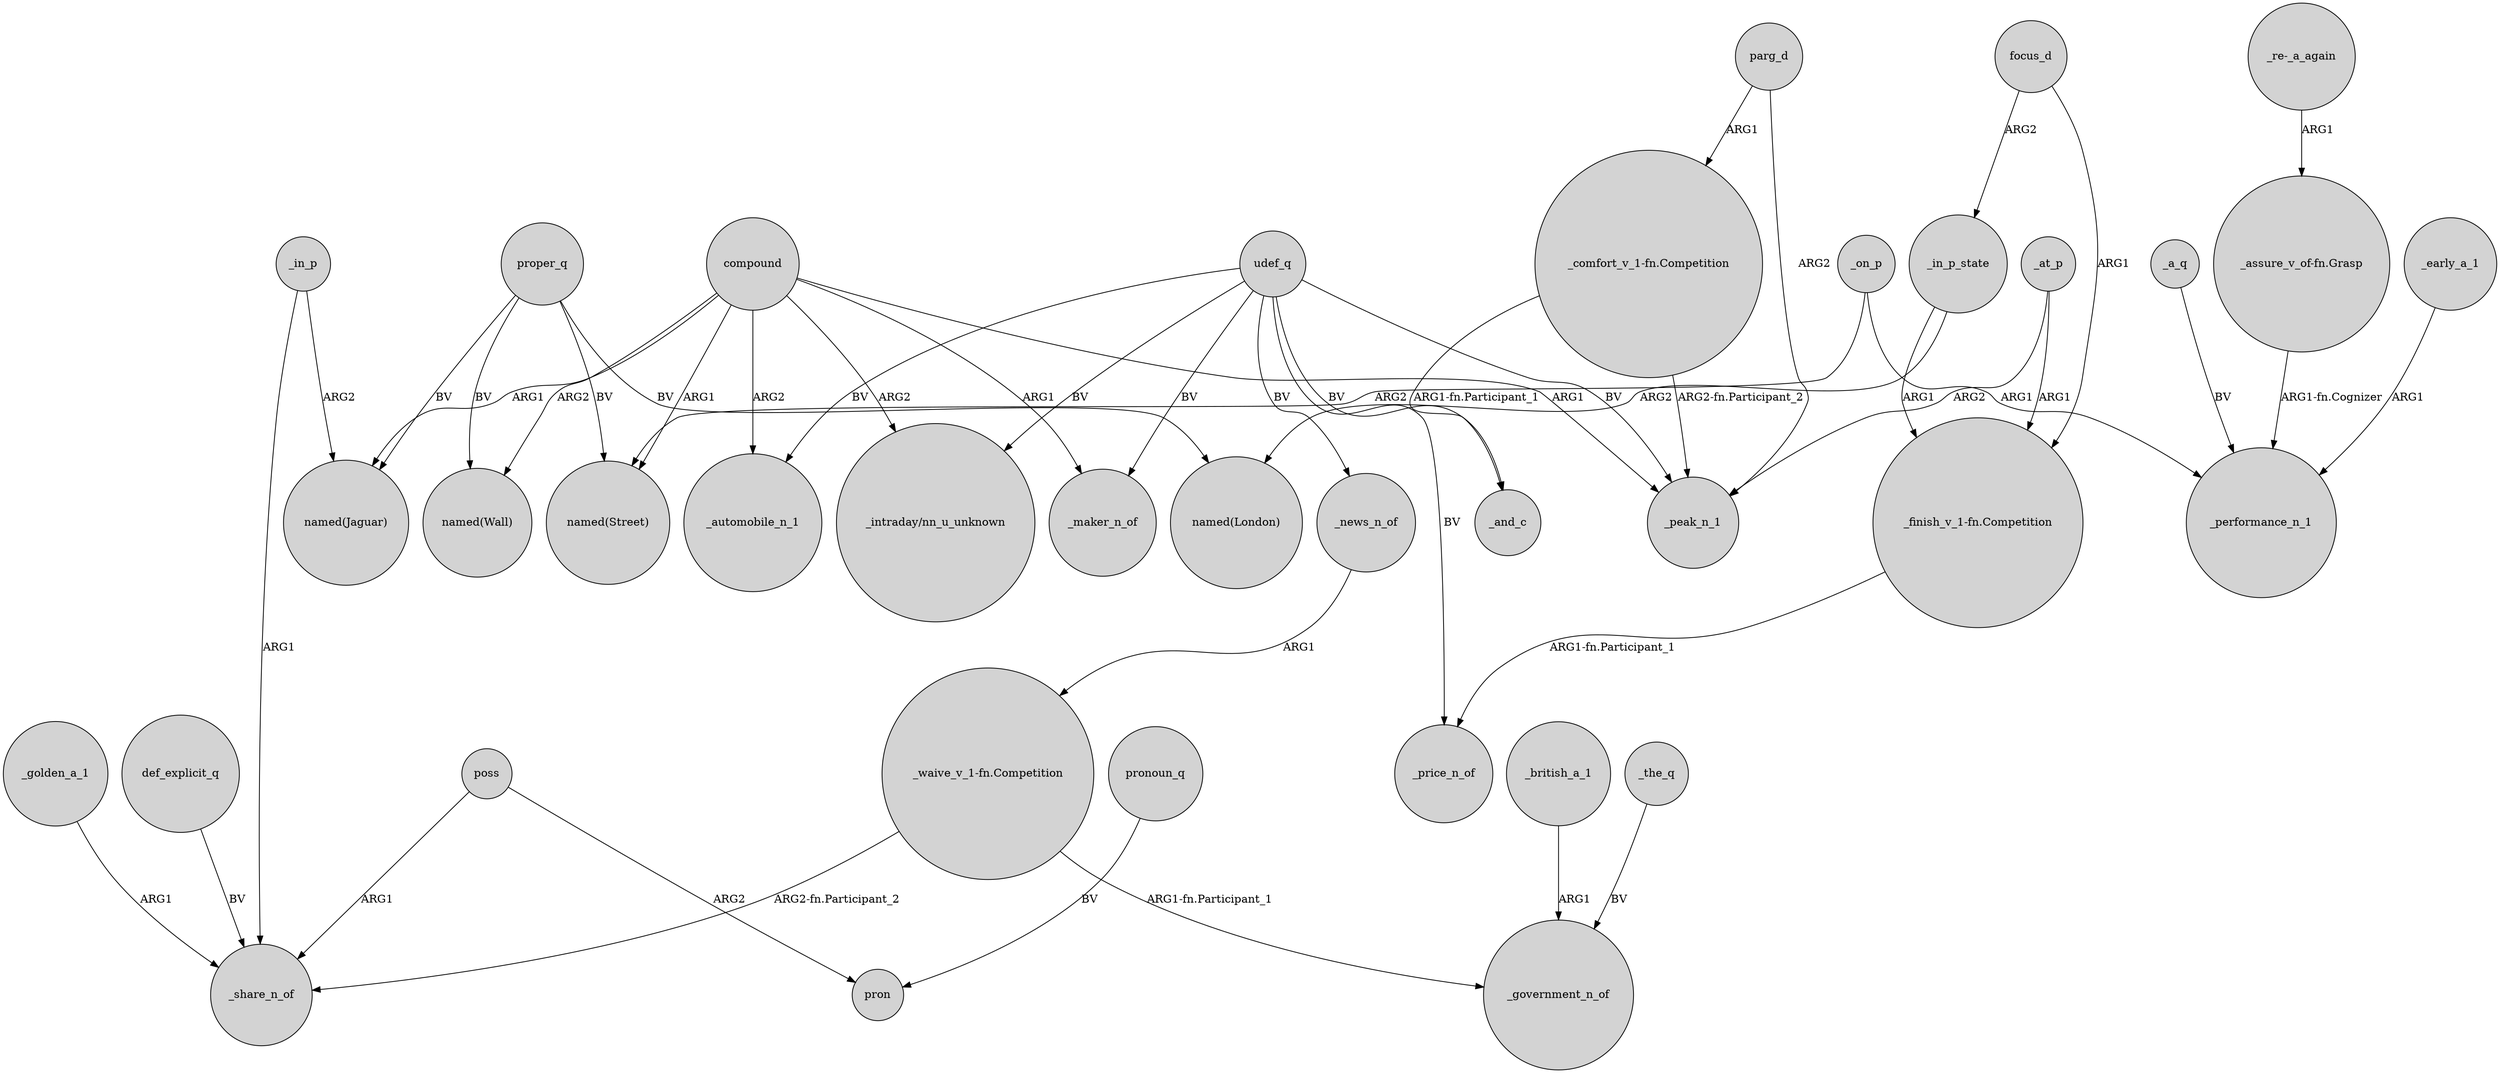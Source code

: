 digraph {
	node [shape=circle style=filled]
	"_comfort_v_1-fn.Competition" -> _peak_n_1 [label="ARG2-fn.Participant_2"]
	compound -> "_intraday/nn_u_unknown" [label=ARG2]
	udef_q -> _news_n_of [label=BV]
	_news_n_of -> "_waive_v_1-fn.Competition" [label=ARG1]
	focus_d -> _in_p_state [label=ARG2]
	_in_p_state -> "_finish_v_1-fn.Competition" [label=ARG1]
	"_assure_v_of-fn.Grasp" -> _performance_n_1 [label="ARG1-fn.Cognizer"]
	_in_p -> "named(Jaguar)" [label=ARG2]
	udef_q -> "_intraday/nn_u_unknown" [label=BV]
	_in_p -> _share_n_of [label=ARG1]
	focus_d -> "_finish_v_1-fn.Competition" [label=ARG1]
	_on_p -> "named(Street)" [label=ARG2]
	udef_q -> _price_n_of [label=BV]
	def_explicit_q -> _share_n_of [label=BV]
	_at_p -> _peak_n_1 [label=ARG2]
	udef_q -> _and_c [label=BV]
	"_waive_v_1-fn.Competition" -> _share_n_of [label="ARG2-fn.Participant_2"]
	_british_a_1 -> _government_n_of [label=ARG1]
	udef_q -> _automobile_n_1 [label=BV]
	_in_p_state -> "named(London)" [label=ARG2]
	udef_q -> _maker_n_of [label=BV]
	pronoun_q -> pron [label=BV]
	"_finish_v_1-fn.Competition" -> _price_n_of [label="ARG1-fn.Participant_1"]
	compound -> "named(Wall)" [label=ARG2]
	poss -> pron [label=ARG2]
	compound -> _peak_n_1 [label=ARG1]
	_early_a_1 -> _performance_n_1 [label=ARG1]
	_golden_a_1 -> _share_n_of [label=ARG1]
	compound -> "named(Street)" [label=ARG1]
	poss -> _share_n_of [label=ARG1]
	_at_p -> "_finish_v_1-fn.Competition" [label=ARG1]
	proper_q -> "named(Jaguar)" [label=BV]
	udef_q -> _peak_n_1 [label=BV]
	_a_q -> _performance_n_1 [label=BV]
	_the_q -> _government_n_of [label=BV]
	proper_q -> "named(Wall)" [label=BV]
	compound -> _maker_n_of [label=ARG1]
	parg_d -> "_comfort_v_1-fn.Competition" [label=ARG1]
	parg_d -> _peak_n_1 [label=ARG2]
	proper_q -> "named(London)" [label=BV]
	_on_p -> _performance_n_1 [label=ARG1]
	"_re-_a_again" -> "_assure_v_of-fn.Grasp" [label=ARG1]
	compound -> _automobile_n_1 [label=ARG2]
	proper_q -> "named(Street)" [label=BV]
	"_waive_v_1-fn.Competition" -> _government_n_of [label="ARG1-fn.Participant_1"]
	"_comfort_v_1-fn.Competition" -> _and_c [label="ARG1-fn.Participant_1"]
	compound -> "named(Jaguar)" [label=ARG1]
}

